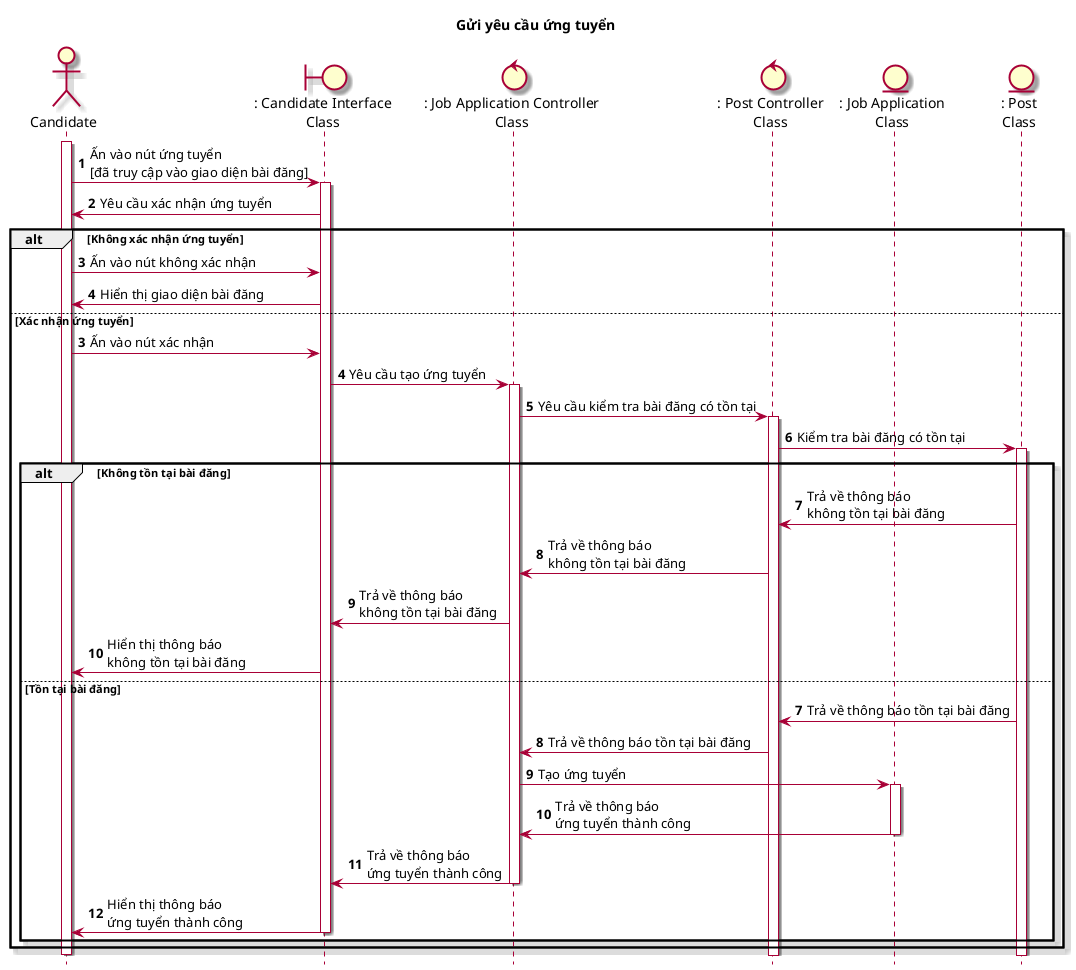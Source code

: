 @startuml SeqGuiYeuCauUngTuyen

skin rose
hide footbox
title Gửi yêu cầu ứng tuyển

actor Candidate as candidate
boundary ": Candidate Interface\nClass" as candidateInterface
control ": Job Application Controller\nClass" as jobApplicationController
control ": Post Controller\nClass" as postController
entity ": Job Application\nClass" as jobApplicationClass
entity ": Post\nClass" as postClass

autonumber
candidate++
candidate -> candidateInterface++: Ấn vào nút ứng tuyển\n[đã truy cập vào giao diện bài đăng]
candidateInterface -> candidate: Yêu cầu xác nhận ứng tuyển
alt Không xác nhận ứng tuyển
    candidate -> candidateInterface: Ấn vào nút không xác nhận
    candidateInterface -> candidate: Hiển thị giao diện bài đăng
else Xác nhận ứng tuyển
    autonumber 3
    candidate -> candidateInterface: Ấn vào nút xác nhận
    candidateInterface -> jobApplicationController++: Yêu cầu tạo ứng tuyển
    jobApplicationController -> postController++: Yêu cầu kiểm tra bài đăng có tồn tại
    postController -> postClass++: Kiểm tra bài đăng có tồn tại
    alt Không tồn tại bài đăng
        postClass -> postController: Trả về thông báo\nkhông tồn tại bài đăng
        postController -> jobApplicationController: Trả về thông báo\nkhông tồn tại bài đăng
        jobApplicationController -> candidateInterface: Trả về thông báo\nkhông tồn tại bài đăng
        candidateInterface -> candidate: Hiển thị thông báo\nkhông tồn tại bài đăng
    else Tồn tại bài đăng
        autonumber 7
        postClass -> postController: Trả về thông báo tồn tại bài đăng
        postController -> jobApplicationController: Trả về thông báo tồn tại bài đăng
        jobApplicationController -> jobApplicationClass++: Tạo ứng tuyển
        jobApplicationClass -> jobApplicationController--: Trả về thông báo\nứng tuyển thành công
        jobApplicationController -> candidateInterface--: Trả về thông báo\nứng tuyển thành công
        candidateInterface -> candidate--: Hiển thị thông báo\nứng tuyển thành công
        end
end
candidate--

@enduml